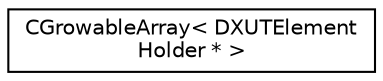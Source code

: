digraph "Graphical Class Hierarchy"
{
  edge [fontname="Helvetica",fontsize="10",labelfontname="Helvetica",labelfontsize="10"];
  node [fontname="Helvetica",fontsize="10",shape=record];
  rankdir="LR";
  Node1 [label="CGrowableArray\< DXUTElement\lHolder * \>",height=0.2,width=0.4,color="black", fillcolor="white", style="filled",URL="$class_c_growable_array.html"];
}
